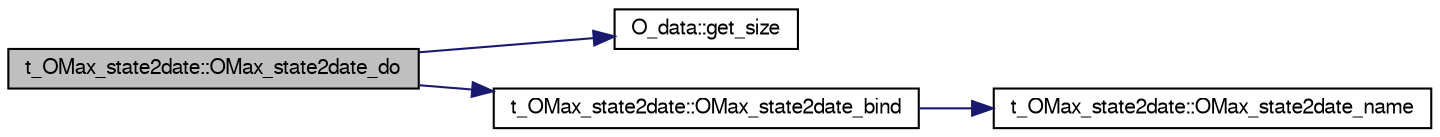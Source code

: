 digraph G
{
  bgcolor="transparent";
  edge [fontname="FreeSans",fontsize="10",labelfontname="FreeSans",labelfontsize="10"];
  node [fontname="FreeSans",fontsize="10",shape=record];
  rankdir=LR;
  Node1 [label="t_OMax_state2date::OMax_state2date_do",height=0.2,width=0.4,color="black", fillcolor="grey75", style="filled" fontcolor="black"];
  Node1 -> Node2 [color="midnightblue",fontsize="10",style="solid",fontname="FreeSans"];
  Node2 [label="O_data::get_size",height=0.2,width=0.4,color="black",URL="$class_o__data.html#ab8222f2093f5b02d55857a8c61d1ee0c",tooltip="Return the current size of the sequence."];
  Node1 -> Node3 [color="midnightblue",fontsize="10",style="solid",fontname="FreeSans"];
  Node3 [label="t_OMax_state2date::OMax_state2date_bind",height=0.2,width=0.4,color="black",URL="$structt___o_max__state2date.html#a2da2ea7ecd7699c5055c27cd08f364bc",tooltip="Bind the date reader with Data Structure."];
  Node3 -> Node4 [color="midnightblue",fontsize="10",style="solid",fontname="FreeSans"];
  Node4 [label="t_OMax_state2date::OMax_state2date_name",height=0.2,width=0.4,color="black",URL="$structt___o_max__state2date.html#a5c59bf8e20321aa5a230115b94c78aa4",tooltip="Return Data Sequence name from FO name."];
}
